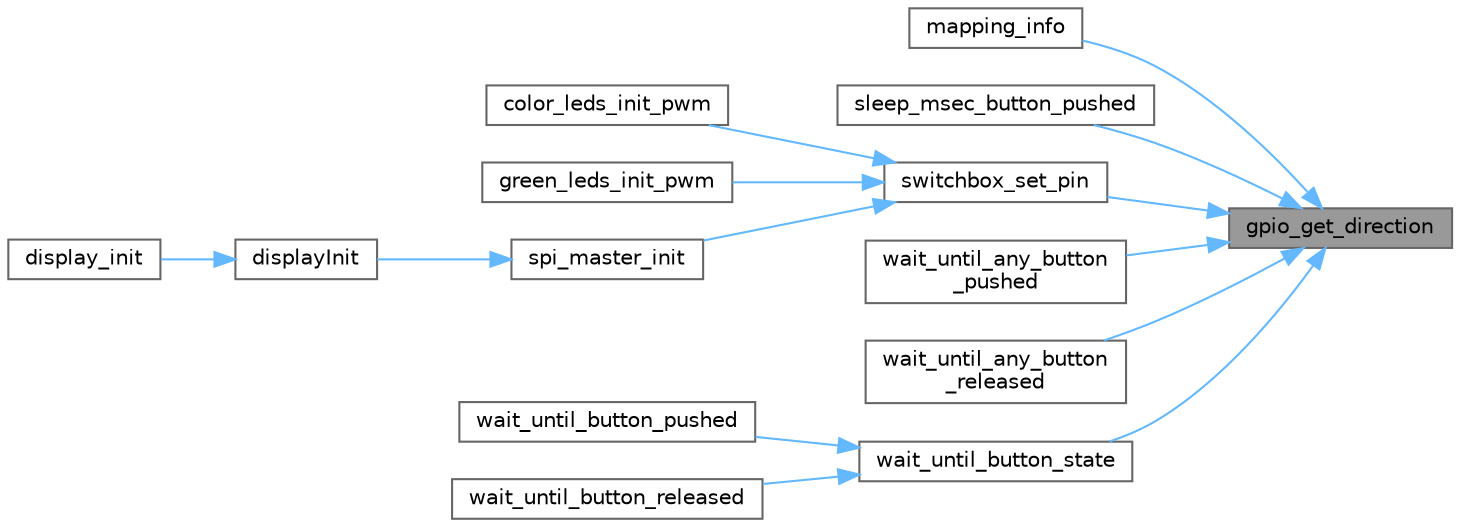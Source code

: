 digraph "gpio_get_direction"
{
 // LATEX_PDF_SIZE
  bgcolor="transparent";
  edge [fontname=Helvetica,fontsize=10,labelfontname=Helvetica,labelfontsize=10];
  node [fontname=Helvetica,fontsize=10,shape=box,height=0.2,width=0.4];
  rankdir="RL";
  Node1 [id="Node000001",label="gpio_get_direction",height=0.2,width=0.4,color="gray40", fillcolor="grey60", style="filled", fontcolor="black",tooltip="Returns the direction the set pin is initialized in."];
  Node1 -> Node2 [id="edge1_Node000001_Node000002",dir="back",color="steelblue1",style="solid",tooltip=" "];
  Node2 [id="Node000002",label="mapping_info",height=0.2,width=0.4,color="grey40", fillcolor="white", style="filled",URL="$group__UTIL.html#gad14cbdc178718d358180c9a1cf83cfc0",tooltip="Displays a table to see where all pins have been mapped, what channels have been linked where and the..."];
  Node1 -> Node3 [id="edge2_Node000001_Node000003",dir="back",color="steelblue1",style="solid",tooltip=" "];
  Node3 [id="Node000003",label="sleep_msec_button_pushed",height=0.2,width=0.4,color="grey40", fillcolor="white", style="filled",URL="$group__BUTTONS.html#ga0cfd4ec403dbb078a31457c34d8e1268",tooltip="Check if the given button is pushed in msec milliseconds. The function does NOT return early."];
  Node1 -> Node4 [id="edge3_Node000001_Node000004",dir="back",color="steelblue1",style="solid",tooltip=" "];
  Node4 [id="Node000004",label="switchbox_set_pin",height=0.2,width=0.4,color="grey40", fillcolor="white", style="filled",URL="$group__SWITCHBOX.html#gadb0f900c7b5b5c0404844915b649e9b6",tooltip="Set the type of a switch pin."];
  Node4 -> Node5 [id="edge4_Node000004_Node000005",dir="back",color="steelblue1",style="solid",tooltip=" "];
  Node5 [id="Node000005",label="color_leds_init_pwm",height=0.2,width=0.4,color="grey40", fillcolor="white", style="filled",URL="$group__LEDS.html#gaa22a156ff7d5b4562bcffad72db710c3",tooltip="Initialize the color LEDs for use with variable intensity. The LED intensity can range from 0...."];
  Node4 -> Node6 [id="edge5_Node000004_Node000006",dir="back",color="steelblue1",style="solid",tooltip=" "];
  Node6 [id="Node000006",label="green_leds_init_pwm",height=0.2,width=0.4,color="grey40", fillcolor="white", style="filled",URL="$group__LEDS.html#ga1fd5f81b4e863a606cd219582872ea8f",tooltip="Initialize the green LEDs for use with variable intensity. The LED intensity can range from 0...."];
  Node4 -> Node7 [id="edge6_Node000004_Node000007",dir="back",color="steelblue1",style="solid",tooltip=" "];
  Node7 [id="Node000007",label="spi_master_init",height=0.2,width=0.4,color="grey40", fillcolor="white", style="filled",URL="$display_8c.html#a1896cc8b3dbceaf375a73e39b3779734",tooltip=" "];
  Node7 -> Node8 [id="edge7_Node000007_Node000008",dir="back",color="steelblue1",style="solid",tooltip=" "];
  Node8 [id="Node000008",label="displayInit",height=0.2,width=0.4,color="grey40", fillcolor="white", style="filled",URL="$display_8c.html#a0b45648ee09abc34633a3e826fba639a",tooltip=" "];
  Node8 -> Node9 [id="edge8_Node000008_Node000009",dir="back",color="steelblue1",style="solid",tooltip=" "];
  Node9 [id="Node000009",label="display_init",height=0.2,width=0.4,color="grey40", fillcolor="white", style="filled",URL="$group__DISPLAY.html#ga63290b40f423efdea8918393f7dad591",tooltip="Initialize the display display."];
  Node1 -> Node10 [id="edge9_Node000001_Node000010",dir="back",color="steelblue1",style="solid",tooltip=" "];
  Node10 [id="Node000010",label="wait_until_any_button\l_pushed",height=0.2,width=0.4,color="grey40", fillcolor="white", style="filled",URL="$group__BUTTONS.html#ga3249cfa7eaa3dc7217b466e2bd1d6067",tooltip="Wait until any button is not pushed (which may be immediately)."];
  Node1 -> Node11 [id="edge10_Node000001_Node000011",dir="back",color="steelblue1",style="solid",tooltip=" "];
  Node11 [id="Node000011",label="wait_until_any_button\l_released",height=0.2,width=0.4,color="grey40", fillcolor="white", style="filled",URL="$group__BUTTONS.html#ga5c79a6880ef76e1f96407fb9a1aa8774",tooltip="Wait until the given button is not pushed (which may be immediately)."];
  Node1 -> Node12 [id="edge11_Node000001_Node000012",dir="back",color="steelblue1",style="solid",tooltip=" "];
  Node12 [id="Node000012",label="wait_until_button_state",height=0.2,width=0.4,color="grey40", fillcolor="white", style="filled",URL="$group__BUTTONS.html#ga75a555075662ca2a8a4be526adeb37b3",tooltip="Wait until the given button is in state (which may be immediately)."];
  Node12 -> Node13 [id="edge12_Node000012_Node000013",dir="back",color="steelblue1",style="solid",tooltip=" "];
  Node13 [id="Node000013",label="wait_until_button_pushed",height=0.2,width=0.4,color="grey40", fillcolor="white", style="filled",URL="$group__BUTTONS.html#ga1635729112b5af83feee6a4255cc2373",tooltip="Wait until the given button is pushed (which may be immediately)."];
  Node12 -> Node14 [id="edge13_Node000012_Node000014",dir="back",color="steelblue1",style="solid",tooltip=" "];
  Node14 [id="Node000014",label="wait_until_button_released",height=0.2,width=0.4,color="grey40", fillcolor="white", style="filled",URL="$group__BUTTONS.html#gaa3646a1a39ebd3d5d8f375c4352e4d8b",tooltip="Wait until the given button is not pushed (which may be immediately)."];
}
